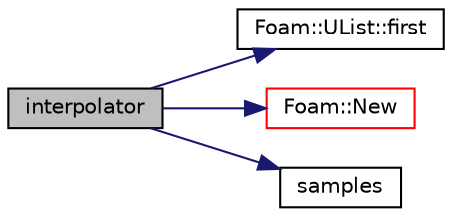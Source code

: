digraph "interpolator"
{
  bgcolor="transparent";
  edge [fontname="Helvetica",fontsize="10",labelfontname="Helvetica",labelfontsize="10"];
  node [fontname="Helvetica",fontsize="10",shape=record];
  rankdir="LR";
  Node1 [label="interpolator",height=0.2,width=0.4,color="black", fillcolor="grey75", style="filled" fontcolor="black"];
  Node1 -> Node2 [color="midnightblue",fontsize="10",style="solid",fontname="Helvetica"];
  Node2 [label="Foam::UList::first",height=0.2,width=0.4,color="black",URL="$classFoam_1_1UList.html#a1c9828bc3de9502754d944c95a2ce0d9",tooltip="Return the first element of the list. "];
  Node1 -> Node3 [color="midnightblue",fontsize="10",style="solid",fontname="Helvetica"];
  Node3 [label="Foam::New",height=0.2,width=0.4,color="red",URL="$namespaceFoam.html#a9d62cf14554c95e83f83f14909d9e0ec",tooltip="Global function forwards to reuseTmpDimensionedField::New. "];
  Node1 -> Node4 [color="midnightblue",fontsize="10",style="solid",fontname="Helvetica"];
  Node4 [label="samples",height=0.2,width=0.4,color="black",URL="$utilities_2postProcessing_2miscellaneous_2pdfPlot_2createFields_8H.html#a65fd97654d201da2dc818750d9148c73"];
}
